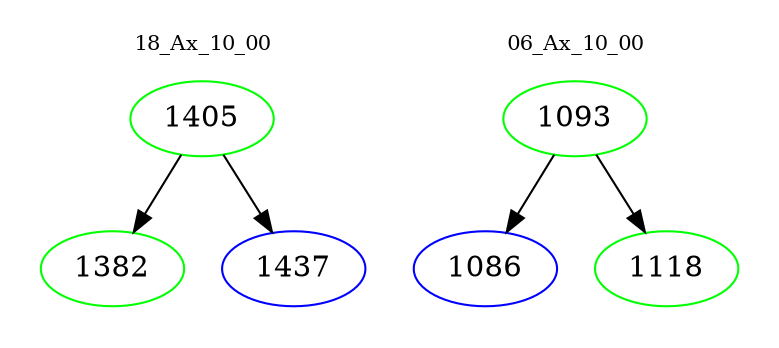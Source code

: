digraph{
subgraph cluster_0 {
color = white
label = "18_Ax_10_00";
fontsize=10;
T0_1405 [label="1405", color="green"]
T0_1405 -> T0_1382 [color="black"]
T0_1382 [label="1382", color="green"]
T0_1405 -> T0_1437 [color="black"]
T0_1437 [label="1437", color="blue"]
}
subgraph cluster_1 {
color = white
label = "06_Ax_10_00";
fontsize=10;
T1_1093 [label="1093", color="green"]
T1_1093 -> T1_1086 [color="black"]
T1_1086 [label="1086", color="blue"]
T1_1093 -> T1_1118 [color="black"]
T1_1118 [label="1118", color="green"]
}
}
